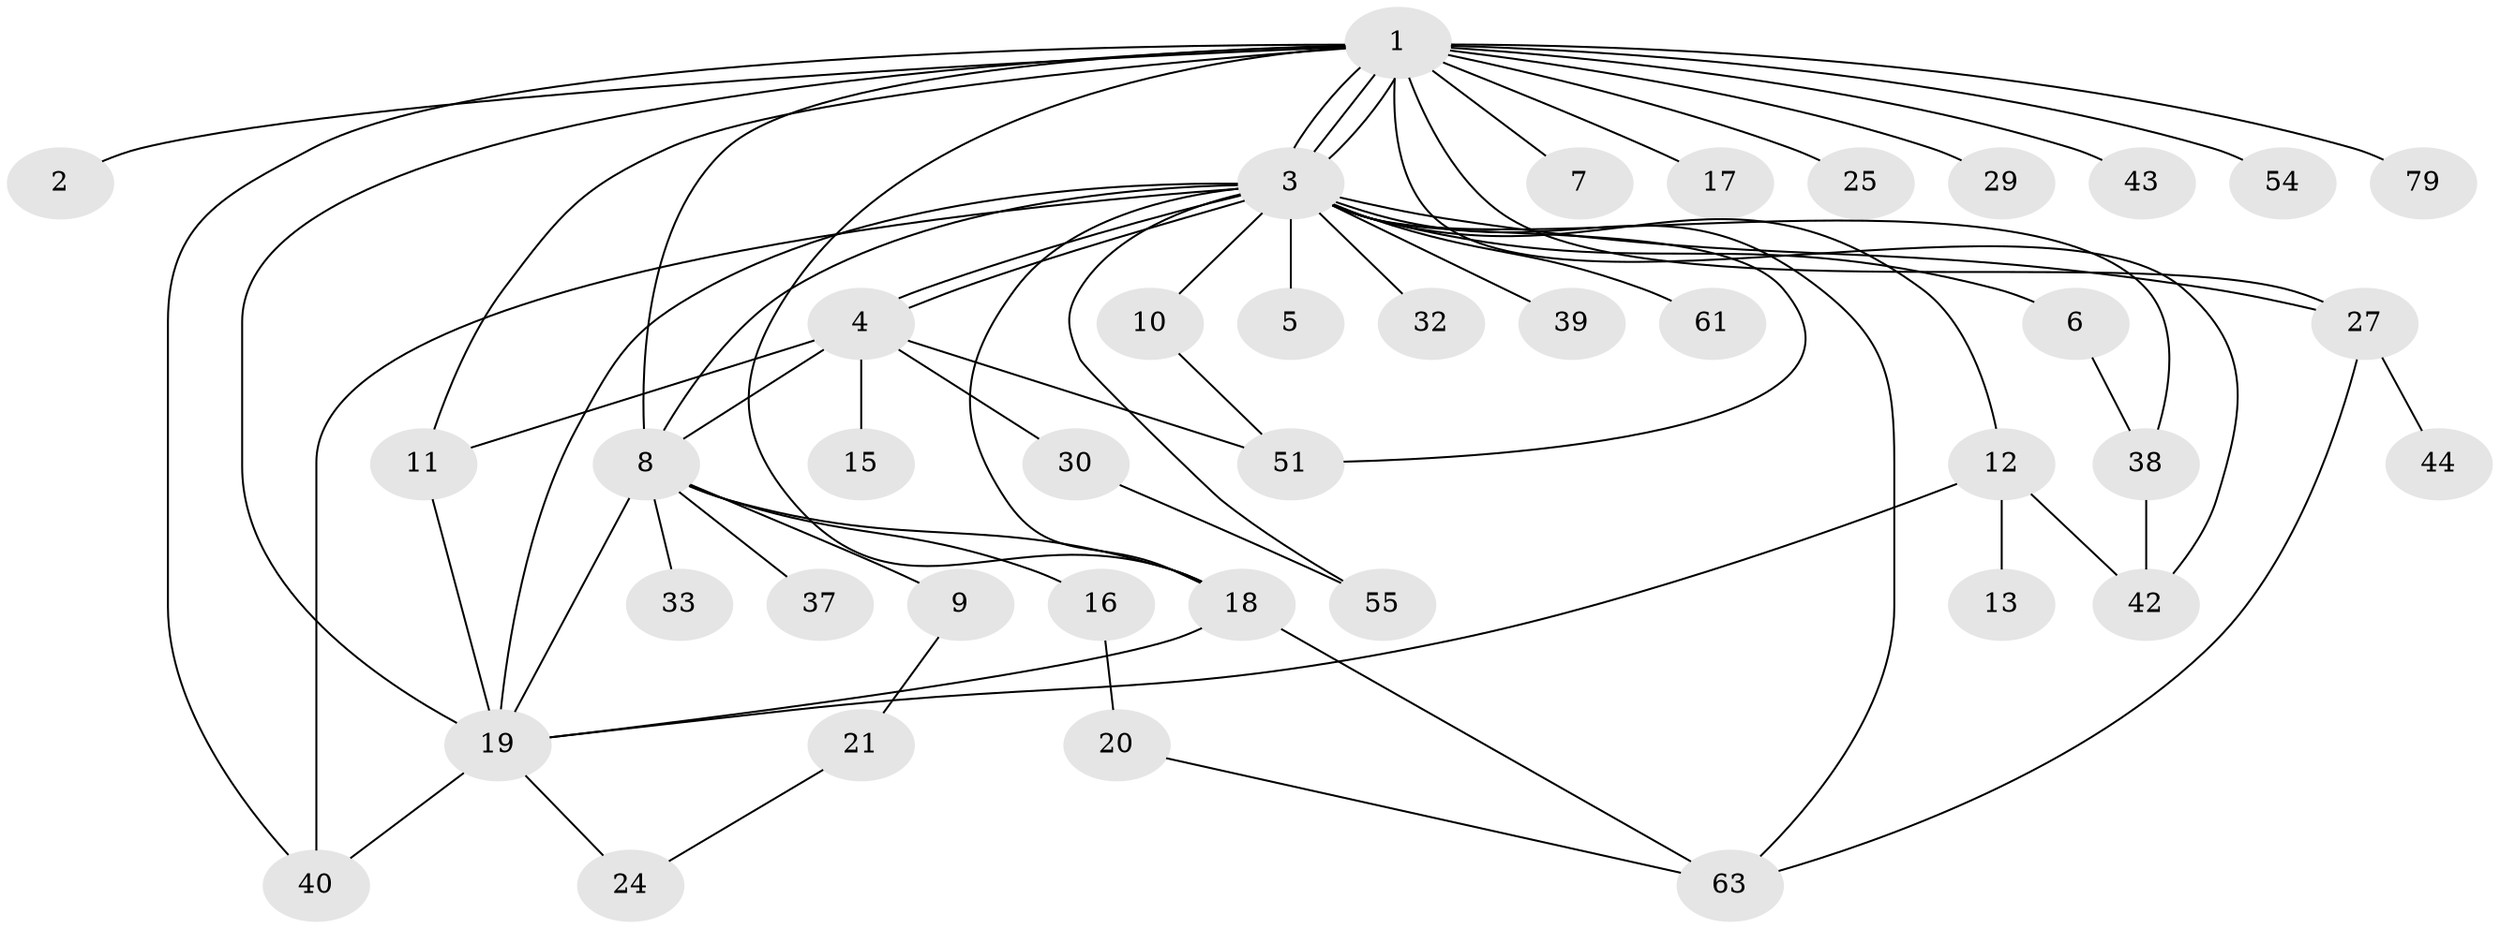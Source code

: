 // original degree distribution, {21: 0.024691358024691357, 1: 0.4444444444444444, 7: 0.037037037037037035, 2: 0.2345679012345679, 13: 0.012345679012345678, 3: 0.1728395061728395, 4: 0.06172839506172839, 12: 0.012345679012345678}
// Generated by graph-tools (version 1.1) at 2025/14/03/09/25 04:14:23]
// undirected, 40 vertices, 65 edges
graph export_dot {
graph [start="1"]
  node [color=gray90,style=filled];
  1;
  2;
  3 [super="+26+22+57"];
  4;
  5;
  6;
  7;
  8 [super="+49+52+62+47+36+14"];
  9;
  10;
  11;
  12;
  13;
  15;
  16;
  17;
  18 [super="+48+69+60+23"];
  19 [super="+46+66+81+72+53+41"];
  20;
  21 [super="+34"];
  24;
  25;
  27 [super="+50+35+31"];
  29;
  30;
  32;
  33;
  37;
  38 [super="+45"];
  39;
  40 [super="+65"];
  42;
  43;
  44;
  51 [super="+58"];
  54;
  55 [super="+77"];
  61;
  63 [super="+73"];
  79;
  1 -- 2;
  1 -- 3 [weight=2];
  1 -- 3;
  1 -- 3;
  1 -- 7;
  1 -- 11;
  1 -- 17;
  1 -- 18;
  1 -- 19;
  1 -- 25;
  1 -- 27 [weight=3];
  1 -- 29;
  1 -- 40;
  1 -- 42;
  1 -- 43;
  1 -- 54;
  1 -- 79;
  1 -- 8;
  3 -- 4;
  3 -- 4;
  3 -- 5;
  3 -- 6;
  3 -- 8;
  3 -- 10;
  3 -- 12;
  3 -- 19 [weight=2];
  3 -- 32;
  3 -- 38;
  3 -- 39;
  3 -- 55;
  3 -- 61;
  3 -- 40;
  3 -- 27;
  3 -- 18 [weight=2];
  3 -- 51;
  3 -- 63;
  4 -- 8;
  4 -- 11;
  4 -- 15;
  4 -- 30;
  4 -- 51;
  6 -- 38;
  8 -- 9;
  8 -- 16;
  8 -- 33;
  8 -- 37;
  8 -- 19;
  8 -- 18;
  9 -- 21;
  10 -- 51;
  11 -- 19;
  12 -- 13;
  12 -- 19;
  12 -- 42;
  16 -- 20;
  18 -- 19;
  18 -- 63;
  19 -- 40;
  19 -- 24;
  20 -- 63;
  21 -- 24;
  27 -- 44;
  27 -- 63;
  30 -- 55;
  38 -- 42;
}
